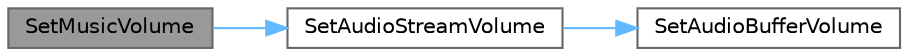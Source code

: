 digraph "SetMusicVolume"
{
 // LATEX_PDF_SIZE
  bgcolor="transparent";
  edge [fontname=Helvetica,fontsize=10,labelfontname=Helvetica,labelfontsize=10];
  node [fontname=Helvetica,fontsize=10,shape=box,height=0.2,width=0.4];
  rankdir="LR";
  Node1 [id="Node000001",label="SetMusicVolume",height=0.2,width=0.4,color="gray40", fillcolor="grey60", style="filled", fontcolor="black",tooltip=" "];
  Node1 -> Node2 [id="edge5_Node000001_Node000002",color="steelblue1",style="solid",tooltip=" "];
  Node2 [id="Node000002",label="SetAudioStreamVolume",height=0.2,width=0.4,color="grey40", fillcolor="white", style="filled",URL="$_classes_2lib_2raudio_8c.html#a004cc6f74dbcd800251bfec962155bc5",tooltip=" "];
  Node2 -> Node3 [id="edge6_Node000002_Node000003",color="steelblue1",style="solid",tooltip=" "];
  Node3 [id="Node000003",label="SetAudioBufferVolume",height=0.2,width=0.4,color="grey40", fillcolor="white", style="filled",URL="$_classes_2lib_2raudio_8c.html#a79364a7b42e0f16eb8d53718f753d714",tooltip=" "];
}
